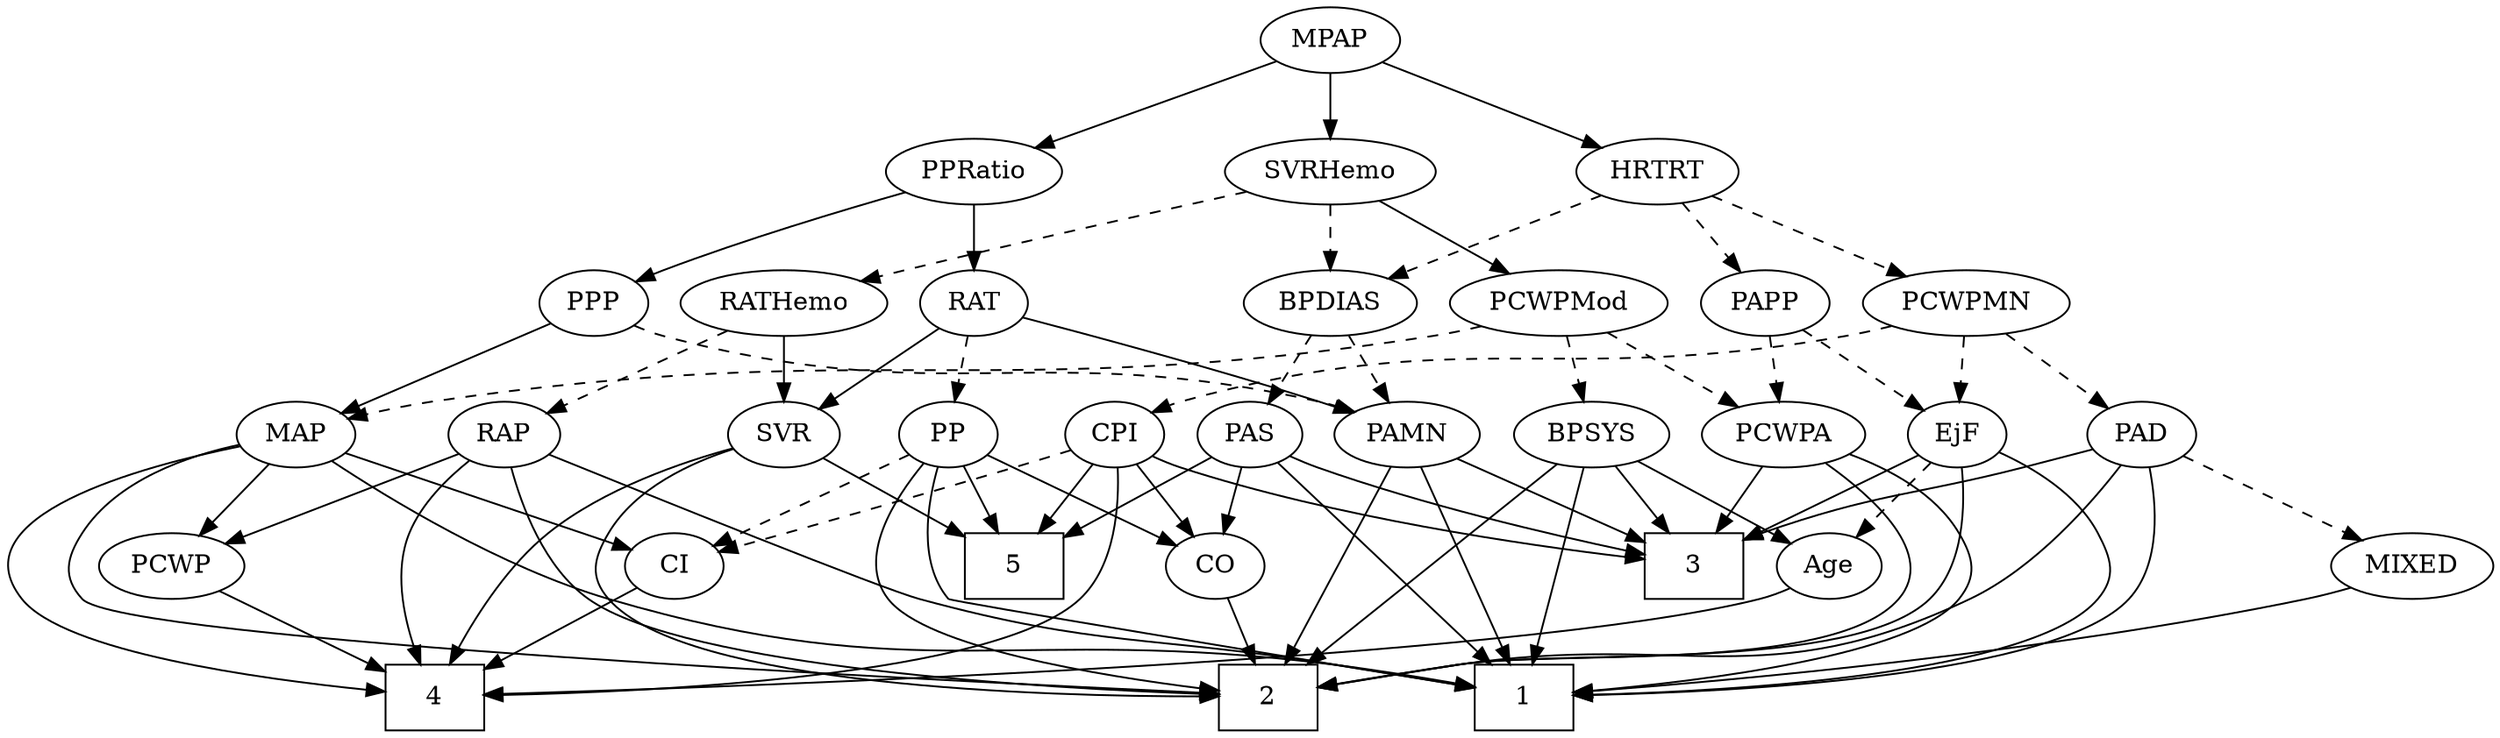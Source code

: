 strict digraph {
	graph [bb="0,0,1337.5,396"];
	node [label="\N"];
	1	[height=0.5,
		pos="819.16,18",
		shape=box,
		width=0.75];
	2	[height=0.5,
		pos="679.16,18",
		shape=box,
		width=0.75];
	3	[height=0.5,
		pos="912.16,90",
		shape=box,
		width=0.75];
	4	[height=0.5,
		pos="223.16,18",
		shape=box,
		width=0.75];
	5	[height=0.5,
		pos="540.16,90",
		shape=box,
		width=0.75];
	Age	[height=0.5,
		pos="984.16,90",
		width=0.75];
	Age -> 4	[pos="e,250.18,19.651 964.09,77.936 959.03,75.593 953.51,73.406 948.16,72 816.09,37.278 389.19,23.385 260.33,19.919",
		style=solid];
	EjF	[height=0.5,
		pos="1037.2,162",
		width=0.75];
	EjF -> 1	[pos="e,846.37,19.367 1061.7,154.45 1083.8,147.13 1114.8,132.9 1129.2,108 1137.2,94.147 1139.5,84.23 1129.2,72 1094.7,31.128 931.49,21.773 \
856.73,19.634",
		style=solid];
	EjF -> 2	[pos="e,706.51,23.633 1043,144.33 1048.7,124.57 1054.4,91.834 1037.2,72 999.79,28.953 839.52,44.599 783.16,36 760.98,32.616 736.19,28.573 \
716.38,25.28",
		style=solid];
	EjF -> 3	[pos="e,939.19,106.14 1017.1,149.75 998.52,139.36 970.51,123.67 948.1,111.12",
		style=solid];
	EjF -> Age	[pos="e,995.89,106.49 1025.4,145.46 1018.5,136.4 1009.7,124.79 1002,114.61",
		style=dashed];
	RAP	[height=0.5,
		pos="261.16,162",
		width=0.77632];
	RAP -> 1	[pos="e,791.8,23.51 284.45,151.54 338.12,129.78 467.53,77.608 488.16,72 586.73,45.2 614.31,52.239 715.16,36 737.31,32.433 762.1,28.383 \
781.92,25.131",
		style=solid];
	RAP -> 2	[pos="e,651.95,19.668 264.79,143.79 270.1,123.16 282.1,89.249 306.16,72 359.5,33.767 558.4,22.908 641.89,19.999",
		style=solid];
	RAP -> 4	[pos="e,215.28,36.021 242.75,148.3 230.69,138.79 215.94,124.59 209.16,108 200.97,87.965 205.73,63.585 211.83,45.412",
		style=solid];
	PCWP	[height=0.5,
		pos="84.161,90",
		width=0.97491];
	RAP -> PCWP	[pos="e,111.07,101.64 238.02,151.85 208.13,140.03 155.76,119.31 120.52,105.38",
		style=solid];
	MIXED	[height=0.5,
		pos="1297.2,90",
		width=1.1193];
	MIXED -> 1	[pos="e,846.23,20.681 1266.3,78.23 1258.8,75.906 1250.7,73.654 1243.2,72 1102.2,41.272 930.79,26.647 856.48,21.39",
		style=solid];
	MPAP	[height=0.5,
		pos="726.16,378",
		width=0.97491];
	SVRHemo	[height=0.5,
		pos="726.16,306",
		width=1.3902];
	MPAP -> SVRHemo	[pos="e,726.16,324.1 726.16,359.7 726.16,351.98 726.16,342.71 726.16,334.11",
		style=solid];
	PPRatio	[height=0.5,
		pos="515.16,306",
		width=1.1013];
	MPAP -> PPRatio	[pos="e,546.1,317.27 697.27,367.41 660.59,355.25 597.12,334.19 555.63,320.43",
		style=solid];
	HRTRT	[height=0.5,
		pos="887.16,306",
		width=1.1013];
	MPAP -> HRTRT	[pos="e,859.47,319.04 752.03,365.75 778.58,354.21 820.14,336.14 850.16,323.09",
		style=solid];
	BPSYS	[height=0.5,
		pos="849.16,162",
		width=1.0471];
	BPSYS -> 1	[pos="e,824.05,36.101 846.5,143.86 843.61,125.87 838.66,96.83 833.16,72 831.28,63.507 828.96,54.322 826.75,46.022",
		style=solid];
	BPSYS -> 2	[pos="e,699.68,36.139 831.29,146.07 801.85,121.48 742.92,72.26 707.67,42.816",
		style=solid];
	BPSYS -> 3	[pos="e,896.6,108.29 863.46,145.12 871.25,136.46 881.07,125.55 889.84,115.8",
		style=solid];
	BPSYS -> Age	[pos="e,963.53,101.7 873.92,148.16 896.64,136.38 930.32,118.92 954.47,106.4",
		style=solid];
	PAD	[height=0.5,
		pos="1153.2,162",
		width=0.79437];
	PAD -> 1	[pos="e,846.34,19.274 1157.4,144.18 1161.2,124.27 1164,91.381 1146.2,72 1107.7,30.233 934.02,21.366 856.6,19.495",
		style=solid];
	PAD -> 2	[pos="e,706.5,23.705 1141.3,145.34 1124.8,124.7 1092.6,89.015 1056.2,72 945.27,20.231 904.23,53.874 783.16,36 760.97,32.724 736.17,28.685 \
716.36,25.367",
		style=solid];
	PAD -> 3	[pos="e,939.45,104.54 1126.6,154.79 1082.4,144.36 994.69,123.2 949.05,107.9",
		style=solid];
	PAD -> MIXED	[pos="e,1270.9,103.75 1175,150.37 1198,139.18 1234.6,121.4 1261.8,108.21",
		style=dashed];
	CO	[height=0.5,
		pos="650.16,90",
		width=0.75];
	CO -> 2	[pos="e,671.93,36.447 657.03,72.411 660.33,64.454 664.36,54.722 668.08,45.756",
		style=solid];
	PAS	[height=0.5,
		pos="667.16,162",
		width=0.75];
	PAS -> 1	[pos="e,800.81,36.142 682.29,146.87 708.18,122.68 761.27,73.084 793.18,43.268",
		style=solid];
	PAS -> 3	[pos="e,884.94,96.152 688.19,150.24 693.04,147.99 698.22,145.78 703.16,144 761.91,122.9 832.8,106.8 875.09,98.141",
		style=solid];
	PAS -> 5	[pos="e,567.28,105.95 647.04,149.91 628.02,139.43 599.06,123.46 576.08,110.8",
		style=solid];
	PAS -> CO	[pos="e,654.36,108.28 663.05,144.05 661.15,136.26 658.86,126.82 656.74,118.08",
		style=solid];
	PAMN	[height=0.5,
		pos="748.16,162",
		width=1.011];
	PAMN -> 1	[pos="e,810.49,36.346 756.45,144.43 768.61,120.11 791.41,74.498 805.92,45.492",
		style=solid];
	PAMN -> 2	[pos="e,687.59,36.346 740.11,144.43 728.29,120.11 706.13,74.498 692.03,45.492",
		style=solid];
	PAMN -> 3	[pos="e,884.91,102.63 774.88,149.6 802.23,137.92 844.95,119.69 875.47,106.66",
		style=solid];
	RATHemo	[height=0.5,
		pos="420.16,234",
		width=1.3721];
	RATHemo -> RAP	[pos="e,283.63,172.89 389.88,219.67 362.15,207.46 321.26,189.46 293.04,177.04",
		style=dashed];
	SVR	[height=0.5,
		pos="420.16,162",
		width=0.77632];
	RATHemo -> SVR	[pos="e,420.16,180.1 420.16,215.7 420.16,207.98 420.16,198.71 420.16,190.11",
		style=solid];
	CPI	[height=0.5,
		pos="595.16,162",
		width=0.75];
	CPI -> 3	[pos="e,884.86,93.809 615.73,150.19 620.69,147.89 626.03,145.66 631.16,144 715.94,116.49 820.01,101.5 874.62,94.997",
		style=solid];
	CPI -> 4	[pos="e,250.25,19.225 596.79,143.85 597.69,123.61 595.73,90.401 576.16,72 531.12,29.64 341.83,21.115 260.53,19.416",
		style=solid];
	CPI -> 5	[pos="e,553.62,108.13 583.23,145.81 576.41,137.14 567.7,126.05 559.9,116.12",
		style=solid];
	CPI -> CO	[pos="e,638.25,106.16 607.1,145.81 614.38,136.55 623.82,124.52 632.02,114.09",
		style=solid];
	CI	[height=0.5,
		pos="354.16,90",
		width=0.75];
	CPI -> CI	[pos="e,378.59,97.773 571.1,153.44 561.49,150.45 550.32,147.02 540.16,144 487.35,128.32 425.83,110.97 388.46,100.53",
		style=dashed];
	RAT	[height=0.5,
		pos="515.16,234",
		width=0.75827];
	RAT -> PAMN	[pos="e,720.69,173.81 540.31,226.65 576.56,217.33 645.5,198.98 703.16,180 705.75,179.15 708.41,178.24 711.08,177.3",
		style=solid];
	RAT -> SVR	[pos="e,437.95,176.11 497.29,219.83 482.83,209.18 462.26,194.02 446,182.04",
		style=solid];
	PP	[height=0.5,
		pos="504.16,162",
		width=0.75];
	RAT -> PP	[pos="e,506.88,180.28 512.5,216.05 511.29,208.35 509.82,199.03 508.46,190.36",
		style=dashed];
	SVR -> 2	[pos="e,652.05,18.641 393.96,155.49 369.55,148.82 334.53,134.95 318.16,108 309.86,94.325 307.7,84.108 318.16,72 359.76,23.848 558.41,18.632 \
641.98,18.617",
		style=solid];
	SVR -> 4	[pos="e,231.12,36.018 394,155.56 364.99,148.49 317.97,133.9 285.16,108 263.69,91.055 246.63,64.691 235.88,45.05",
		style=solid];
	SVR -> 5	[pos="e,512.81,106.96 440.25,149.28 457.64,139.14 483.24,124.21 504.16,112",
		style=solid];
	PCWPMod	[height=0.5,
		pos="838.16,234",
		width=1.4443];
	PCWPMod -> BPSYS	[pos="e,846.47,180.1 840.88,215.7 842.09,207.98 843.55,198.71 844.9,190.11",
		style=dashed];
	PCWPA	[height=0.5,
		pos="946.16,162",
		width=1.1555];
	PCWPMod -> PCWPA	[pos="e,923.88,177.44 861.6,217.81 877.34,207.61 898.25,194.05 915.34,182.98",
		style=dashed];
	MAP	[height=0.5,
		pos="147.16,162",
		width=0.84854];
	PCWPMod -> MAP	[pos="e,174.77,170.17 801.02,221.33 793.2,219.25 784.97,217.33 777.16,216 534.35,174.72 468.01,214.65 224.16,180 211.24,178.16 197.27,\
175.34 184.82,172.52",
		style=dashed];
	PCWPA -> 1	[pos="e,846.21,21.003 977.13,149.87 1005.5,138.95 1044.5,121.96 1053.2,108 1061.6,94.405 1063.1,84.501 1053.2,72 1028.9,41.682 916.03,\
27.422 856.36,21.904",
		style=solid];
	PCWPA -> 2	[pos="e,706.52,23.558 974.72,148.8 991.25,140.06 1010.6,126.55 1020.2,108 1027.5,93.769 1030.6,84.134 1020.2,72 985.44,31.602 835.78,44.297 \
783.16,36 761,32.506 736.21,28.459 716.39,25.19",
		style=solid];
	PCWPA -> 3	[pos="e,920.55,108.28 937.93,144.05 934.06,136.09 929.36,126.41 925.04,117.51",
		style=solid];
	PCWPMN	[height=0.5,
		pos="1040.2,234",
		width=1.3902];
	PCWPMN -> EjF	[pos="e,1037.9,180.1 1039.4,215.7 1039.1,207.98 1038.7,198.71 1038.3,190.11",
		style=dashed];
	PCWPMN -> PAD	[pos="e,1133.4,175.26 1064.1,218.15 1081.8,207.19 1106,192.21 1124.7,180.64",
		style=dashed];
	PCWPMN -> CPI	[pos="e,615.64,174.13 1003.9,221.45 996.44,219.39 988.59,217.44 981.16,216 827.64,186.23 781.8,221.99 631.16,180 629.21,179.46 627.24,\
178.82 625.28,178.11",
		style=dashed];
	SVRHemo -> RATHemo	[pos="e,457.19,246.09 683.12,296.7 633.67,286.95 550.2,269.83 479.16,252 475.15,250.99 471,249.9 466.84,248.77",
		style=dashed];
	SVRHemo -> PCWPMod	[pos="e,814.06,250.07 749.91,290.15 765.99,280.11 787.44,266.7 805.17,255.62",
		style=solid];
	BPDIAS	[height=0.5,
		pos="726.16,234",
		width=1.1735];
	SVRHemo -> BPDIAS	[pos="e,726.16,252.1 726.16,287.7 726.16,279.98 726.16,270.71 726.16,262.11",
		style=dashed];
	BPDIAS -> PAS	[pos="e,679.96,178.19 712.48,216.76 704.74,207.59 694.95,195.96 686.44,185.88",
		style=dashed];
	BPDIAS -> PAMN	[pos="e,742.73,180.28 731.49,216.05 733.94,208.26 736.9,198.82 739.65,190.08",
		style=dashed];
	MAP -> 1	[pos="e,791.87,24.01 166.36,147.79 196.92,127.51 259.23,89.276 318.16,72 488.18,22.161 539.4,58.305 715.16,36 737.42,33.176 762.21,29.156 \
782.01,25.735",
		style=solid];
	MAP -> 2	[pos="e,651.9,20.239 118.25,155.51 92.757,148.97 57.105,135.3 40.161,108 31.724,94.405 29.325,83.772 40.161,72 60.668,49.722 508.02,27.023 \
641.74,20.715",
		style=solid];
	MAP -> 4	[pos="e,195.77,21.591 116.81,159.15 83.578,155.31 31.753,143.6 7.1615,108 -1.9315,94.835 -2.7126,84.59 7.1615,72 28.932,44.242 129.67,\
29.108 185.55,22.718",
		style=solid];
	MAP -> PCWP	[pos="e,98.241,106.64 133.49,145.81 125.19,136.58 114.41,124.61 105.06,114.22",
		style=solid];
	MAP -> CI	[pos="e,330.6,98.968 172.96,152.28 210.41,139.61 279.83,116.14 321.02,102.21",
		style=solid];
	PP -> 1	[pos="e,792.15,23.429 498.42,144.41 492.76,124.72 487.2,92.056 504.16,72 505.29,70.669 699.12,38.709 782.13,25.074",
		style=solid];
	PP -> 2	[pos="e,651.98,21.844 490.49,146.1 474.89,127.24 453.67,94.511 471.16,72 491.9,45.311 587.69,29.833 641.76,23.079",
		style=solid];
	PP -> 5	[pos="e,531.35,108.12 512.51,144.76 516.7,136.61 521.89,126.53 526.63,117.31",
		style=solid];
	PP -> CO	[pos="e,628.91,101.19 525.39,150.82 550.26,138.9 591.65,119.06 619.88,105.52",
		style=solid];
	PP -> CI	[pos="e,375.61,101.01 482.67,150.97 457.05,139.02 414.05,118.95 384.92,105.35",
		style=dashed];
	PPP	[height=0.5,
		pos="326.16,234",
		width=0.75];
	PPP -> PAMN	[pos="e,721.39,174.39 346.64,221.88 351.6,219.6 356.97,217.45 362.16,216 508.91,174.88 554.89,215.22 703.16,180 705.98,179.33 708.86,178.53 \
711.74,177.65",
		style=dashed];
	PPP -> MAP	[pos="e,171.94,172.69 303.49,224.13 272.71,212.1 217.41,190.47 181.52,176.43",
		style=solid];
	PPRatio -> RAT	[pos="e,515.16,252.1 515.16,287.7 515.16,279.98 515.16,270.71 515.16,262.11",
		style=solid];
	PPRatio -> PPP	[pos="e,347.31,245.45 483.44,295.12 452.24,285.14 403.42,268.83 362.16,252 360.34,251.26 358.47,250.47 356.6,249.65",
		style=solid];
	PCWP -> 4	[pos="e,195.9,32.731 108.37,76.807 130.03,65.901 162.08,49.761 186.81,37.305",
		style=solid];
	CI -> 4	[pos="e,250.3,33.504 333.69,78.062 313.78,67.424 283.12,51.038 259.13,38.222",
		style=solid];
	PAPP	[height=0.5,
		pos="940.16,234",
		width=0.88464];
	PAPP -> EjF	[pos="e,1019.3,175.86 959.33,219.17 974.05,208.55 994.54,193.76 1010.8,182.02",
		style=dashed];
	PAPP -> PCWPA	[pos="e,944.7,180.1 941.64,215.7 942.31,207.98 943.1,198.71 943.84,190.11",
		style=dashed];
	HRTRT -> PCWPMN	[pos="e,1010.6,248.54 914.16,292.65 938.34,281.59 974.06,265.24 1001.3,252.78",
		style=dashed];
	HRTRT -> BPDIAS	[pos="e,754.56,247.35 859.48,292.97 833.15,281.52 793.32,264.2 764.05,251.47",
		style=dashed];
	HRTRT -> PAPP	[pos="e,927.94,251.15 899.45,288.76 906.08,280.02 914.38,269.05 921.76,259.31",
		style=dashed];
}
